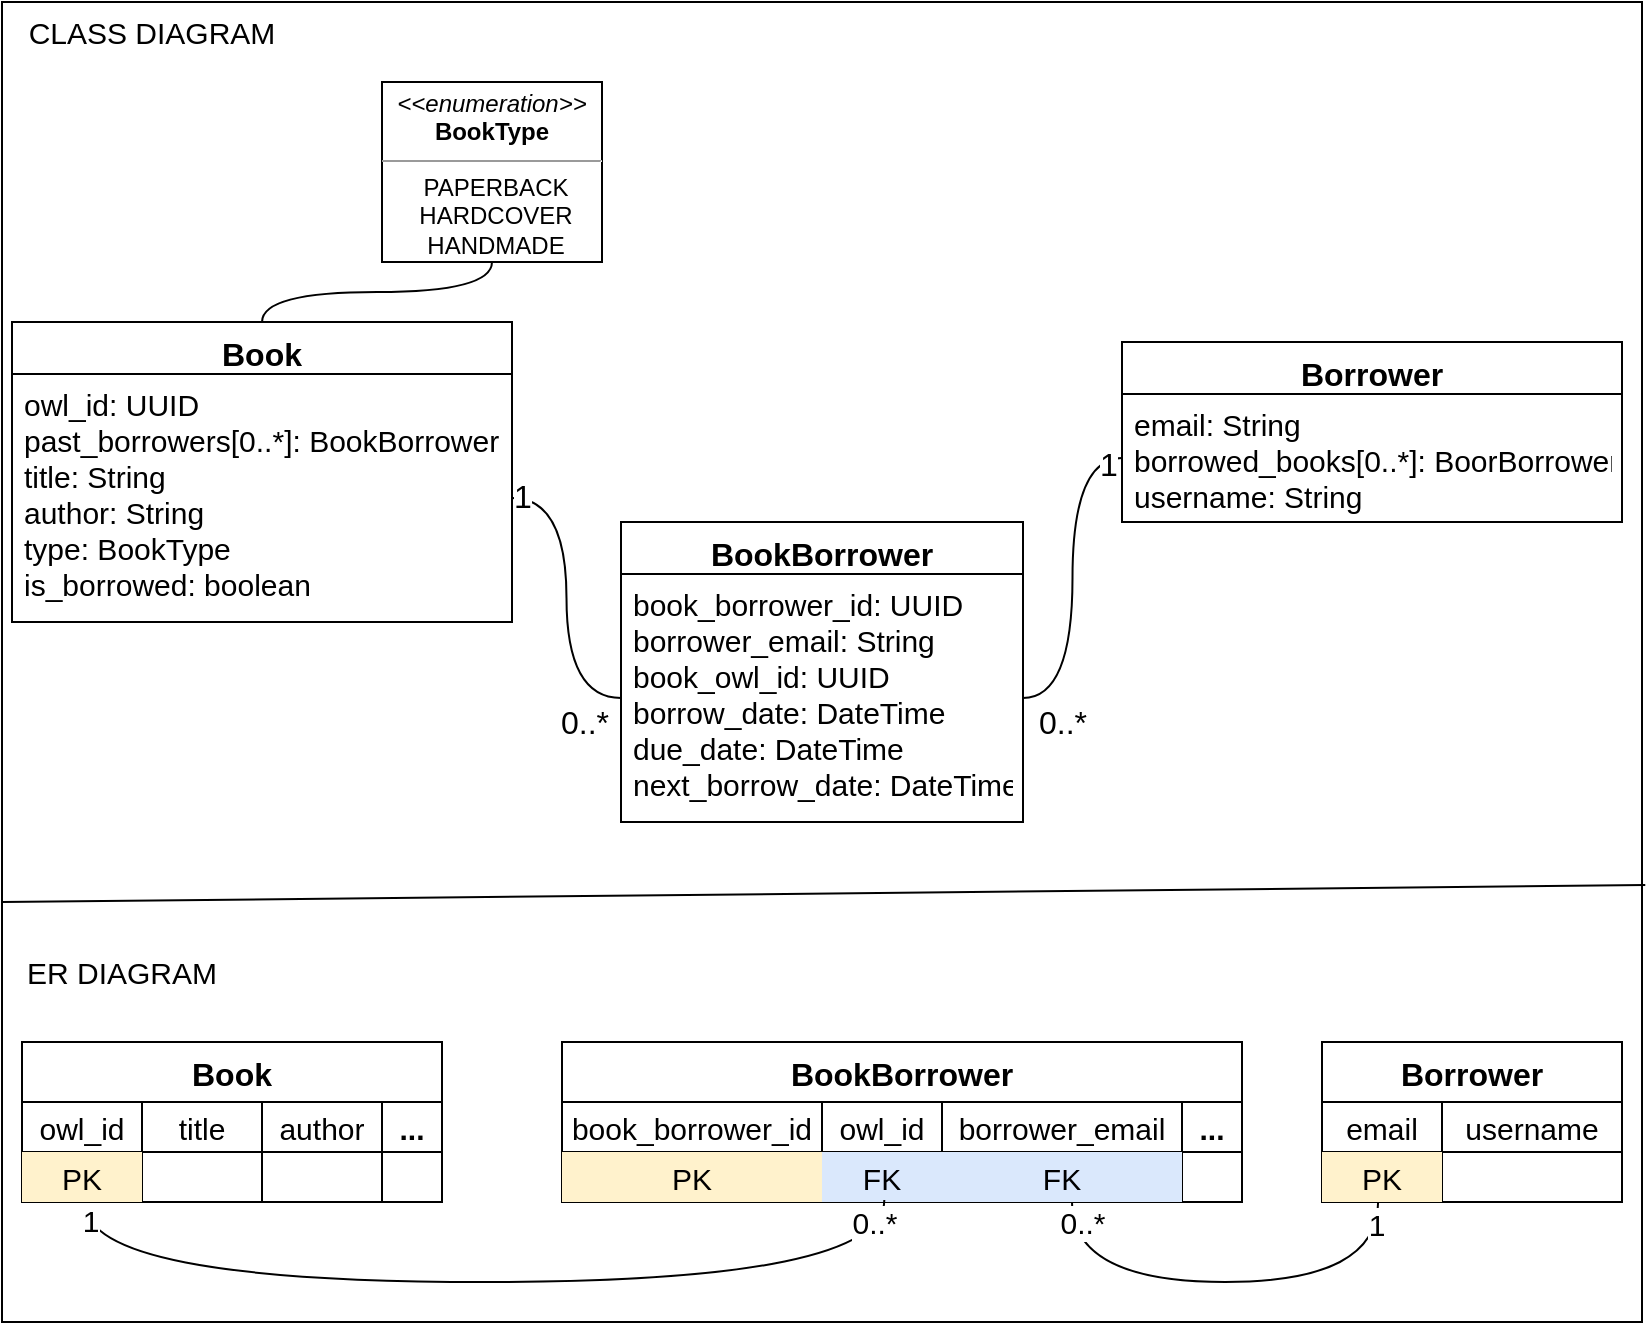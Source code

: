 <mxfile version="20.8.3" type="device"><diagram id="zBIR7R4qxC9TFQk_XNGo" name="Page-1"><mxGraphModel dx="374" dy="231" grid="1" gridSize="10" guides="1" tooltips="1" connect="1" arrows="1" fold="1" page="1" pageScale="1" pageWidth="827" pageHeight="1169" background="none" math="0" shadow="0"><root><mxCell id="0"/><mxCell id="1" parent="0"/><mxCell id="doiPU5CwBhZXD-44V-gz-80" value="" style="rounded=0;whiteSpace=wrap;html=1;fontSize=15;" vertex="1" parent="1"><mxGeometry width="820" height="660" as="geometry"/></mxCell><mxCell id="doiPU5CwBhZXD-44V-gz-1" value="Book" style="swimlane;fontStyle=1;align=center;verticalAlign=top;childLayout=stackLayout;horizontal=1;startSize=26;horizontalStack=0;resizeParent=1;resizeParentMax=0;resizeLast=0;collapsible=1;marginBottom=0;fontSize=16;" vertex="1" parent="1"><mxGeometry x="5" y="160" width="250" height="150" as="geometry"/></mxCell><mxCell id="doiPU5CwBhZXD-44V-gz-2" value="owl_id: UUID&#10;past_borrowers[0..*]: BookBorrower&#10;title: String&#10;author: String&#10;type: BookType&#10;is_borrowed: boolean" style="text;strokeColor=none;fillColor=none;align=left;verticalAlign=top;spacingLeft=4;spacingRight=4;overflow=hidden;rotatable=0;points=[[0,0.5],[1,0.5]];portConstraint=eastwest;fontSize=15;" vertex="1" parent="doiPU5CwBhZXD-44V-gz-1"><mxGeometry y="26" width="250" height="124" as="geometry"/></mxCell><mxCell id="doiPU5CwBhZXD-44V-gz-10" value="&lt;p style=&quot;margin: 4px 0px 0px;&quot;&gt;&lt;i&gt;&amp;lt;&amp;lt;enumeration&amp;gt;&amp;gt;&lt;/i&gt;&lt;br&gt;&lt;b&gt;BookType&lt;/b&gt;&lt;/p&gt;&lt;hr size=&quot;1&quot;&gt;&lt;p style=&quot;margin:0px;margin-left:4px;&quot;&gt;PAPERBACK&lt;/p&gt;&lt;p style=&quot;margin:0px;margin-left:4px;&quot;&gt;HARDCOVER&lt;/p&gt;&lt;p style=&quot;margin:0px;margin-left:4px;&quot;&gt;HANDMADE&lt;/p&gt;" style="verticalAlign=top;align=center;overflow=fill;fontSize=12;fontFamily=Helvetica;html=1;" vertex="1" parent="1"><mxGeometry x="190" y="40" width="110" height="90" as="geometry"/></mxCell><mxCell id="doiPU5CwBhZXD-44V-gz-15" value="BookBorrower" style="swimlane;fontStyle=1;align=center;verticalAlign=top;childLayout=stackLayout;horizontal=1;startSize=26;horizontalStack=0;resizeParent=1;resizeParentMax=0;resizeLast=0;collapsible=1;marginBottom=0;fontSize=16;" vertex="1" parent="1"><mxGeometry x="309.5" y="260" width="201" height="150" as="geometry"/></mxCell><mxCell id="doiPU5CwBhZXD-44V-gz-16" value="book_borrower_id: UUID&#10;borrower_email: String&#10;book_owl_id: UUID&#10;borrow_date: DateTime&#10;due_date: DateTime&#10;next_borrow_date: DateTime" style="text;strokeColor=none;fillColor=none;align=left;verticalAlign=top;spacingLeft=4;spacingRight=4;overflow=hidden;rotatable=0;points=[[0,0.5],[1,0.5]];portConstraint=eastwest;fontSize=15;" vertex="1" parent="doiPU5CwBhZXD-44V-gz-15"><mxGeometry y="26" width="201" height="124" as="geometry"/></mxCell><mxCell id="doiPU5CwBhZXD-44V-gz-19" value="Borrower" style="swimlane;fontStyle=1;align=center;verticalAlign=top;childLayout=stackLayout;horizontal=1;startSize=26;horizontalStack=0;resizeParent=1;resizeParentMax=0;resizeLast=0;collapsible=1;marginBottom=0;fontSize=16;" vertex="1" parent="1"><mxGeometry x="560" y="170" width="250" height="90" as="geometry"/></mxCell><mxCell id="doiPU5CwBhZXD-44V-gz-20" value="email: String&#10;borrowed_books[0..*]: BoorBorrower&#10;username: String" style="text;strokeColor=none;fillColor=none;align=left;verticalAlign=top;spacingLeft=4;spacingRight=4;overflow=hidden;rotatable=0;points=[[0,0.5],[1,0.5]];portConstraint=eastwest;fontSize=15;" vertex="1" parent="doiPU5CwBhZXD-44V-gz-19"><mxGeometry y="26" width="250" height="64" as="geometry"/></mxCell><mxCell id="doiPU5CwBhZXD-44V-gz-23" value="" style="endArrow=none;html=1;rounded=0;fontSize=12;startSize=8;endSize=8;curved=1;entryX=1;entryY=0.5;entryDx=0;entryDy=0;edgeStyle=orthogonalEdgeStyle;" edge="1" parent="1" source="doiPU5CwBhZXD-44V-gz-16" target="doiPU5CwBhZXD-44V-gz-2"><mxGeometry width="50" height="50" relative="1" as="geometry"><mxPoint x="260" y="238" as="sourcePoint"/><mxPoint x="450" y="220" as="targetPoint"/></mxGeometry></mxCell><mxCell id="doiPU5CwBhZXD-44V-gz-32" value="1" style="edgeLabel;html=1;align=center;verticalAlign=middle;resizable=0;points=[];fontSize=16;" vertex="1" connectable="0" parent="doiPU5CwBhZXD-44V-gz-23"><mxGeometry x="0.941" y="-1" relative="1" as="geometry"><mxPoint as="offset"/></mxGeometry></mxCell><mxCell id="doiPU5CwBhZXD-44V-gz-33" value="0..*" style="edgeLabel;html=1;align=center;verticalAlign=middle;resizable=0;points=[];fontSize=16;" vertex="1" connectable="0" parent="doiPU5CwBhZXD-44V-gz-23"><mxGeometry x="-0.93" relative="1" as="geometry"><mxPoint x="-13" y="12" as="offset"/></mxGeometry></mxCell><mxCell id="doiPU5CwBhZXD-44V-gz-24" value="" style="endArrow=none;html=1;rounded=0;fontSize=12;startSize=8;endSize=8;curved=1;entryX=0.5;entryY=1;entryDx=0;entryDy=0;exitX=0.5;exitY=0;exitDx=0;exitDy=0;edgeStyle=orthogonalEdgeStyle;" edge="1" parent="1" source="doiPU5CwBhZXD-44V-gz-1" target="doiPU5CwBhZXD-44V-gz-10"><mxGeometry width="50" height="50" relative="1" as="geometry"><mxPoint x="400" y="270" as="sourcePoint"/><mxPoint x="450" y="220" as="targetPoint"/></mxGeometry></mxCell><mxCell id="doiPU5CwBhZXD-44V-gz-31" value="" style="endArrow=none;html=1;rounded=0;fontSize=12;startSize=8;endSize=8;curved=1;exitX=1;exitY=0.5;exitDx=0;exitDy=0;entryX=0;entryY=0.5;entryDx=0;entryDy=0;edgeStyle=orthogonalEdgeStyle;" edge="1" parent="1" source="doiPU5CwBhZXD-44V-gz-16" target="doiPU5CwBhZXD-44V-gz-20"><mxGeometry width="50" height="50" relative="1" as="geometry"><mxPoint x="360" y="300" as="sourcePoint"/><mxPoint x="680" y="350" as="targetPoint"/></mxGeometry></mxCell><mxCell id="doiPU5CwBhZXD-44V-gz-34" value="0..*" style="edgeLabel;html=1;align=center;verticalAlign=middle;resizable=0;points=[];fontSize=16;" vertex="1" connectable="0" parent="doiPU5CwBhZXD-44V-gz-31"><mxGeometry x="-0.891" y="6" relative="1" as="geometry"><mxPoint x="10" y="18" as="offset"/></mxGeometry></mxCell><mxCell id="doiPU5CwBhZXD-44V-gz-35" value="1" style="edgeLabel;html=1;align=center;verticalAlign=middle;resizable=0;points=[];fontSize=16;" vertex="1" connectable="0" parent="doiPU5CwBhZXD-44V-gz-31"><mxGeometry x="0.915" y="-3" relative="1" as="geometry"><mxPoint as="offset"/></mxGeometry></mxCell><mxCell id="doiPU5CwBhZXD-44V-gz-36" value="Book" style="shape=table;startSize=30;container=1;collapsible=0;childLayout=tableLayout;fontStyle=1;align=center;fontSize=16;" vertex="1" parent="1"><mxGeometry x="10" y="520" width="210" height="80" as="geometry"/></mxCell><mxCell id="doiPU5CwBhZXD-44V-gz-37" value="" style="shape=tableRow;horizontal=0;startSize=0;swimlaneHead=0;swimlaneBody=0;top=0;left=0;bottom=0;right=0;collapsible=0;dropTarget=0;fillColor=none;points=[[0,0.5],[1,0.5]];portConstraint=eastwest;fontSize=16;" vertex="1" parent="doiPU5CwBhZXD-44V-gz-36"><mxGeometry y="30" width="210" height="25" as="geometry"/></mxCell><mxCell id="doiPU5CwBhZXD-44V-gz-38" value="owl_id" style="shape=partialRectangle;html=1;whiteSpace=wrap;connectable=0;fillColor=none;top=0;left=0;bottom=0;right=0;overflow=hidden;fontSize=15;" vertex="1" parent="doiPU5CwBhZXD-44V-gz-37"><mxGeometry width="60" height="25" as="geometry"><mxRectangle width="60" height="25" as="alternateBounds"/></mxGeometry></mxCell><mxCell id="doiPU5CwBhZXD-44V-gz-39" value="title" style="shape=partialRectangle;html=1;whiteSpace=wrap;connectable=0;fillColor=none;top=0;left=0;bottom=0;right=0;overflow=hidden;fontSize=15;" vertex="1" parent="doiPU5CwBhZXD-44V-gz-37"><mxGeometry x="60" width="60" height="25" as="geometry"><mxRectangle width="60" height="25" as="alternateBounds"/></mxGeometry></mxCell><mxCell id="doiPU5CwBhZXD-44V-gz-40" value="author" style="shape=partialRectangle;html=1;whiteSpace=wrap;connectable=0;fillColor=none;top=0;left=0;bottom=0;right=0;overflow=hidden;fontSize=15;" vertex="1" parent="doiPU5CwBhZXD-44V-gz-37"><mxGeometry x="120" width="60" height="25" as="geometry"><mxRectangle width="60" height="25" as="alternateBounds"/></mxGeometry></mxCell><mxCell id="doiPU5CwBhZXD-44V-gz-49" value="&lt;b&gt;...&lt;/b&gt;" style="shape=partialRectangle;html=1;whiteSpace=wrap;connectable=0;fillColor=none;top=0;left=0;bottom=0;right=0;overflow=hidden;fontSize=15;" vertex="1" parent="doiPU5CwBhZXD-44V-gz-37"><mxGeometry x="180" width="30" height="25" as="geometry"><mxRectangle width="30" height="25" as="alternateBounds"/></mxGeometry></mxCell><mxCell id="doiPU5CwBhZXD-44V-gz-41" value="" style="shape=tableRow;horizontal=0;startSize=0;swimlaneHead=0;swimlaneBody=0;top=0;left=0;bottom=0;right=0;collapsible=0;dropTarget=0;fillColor=none;points=[[0,0.5],[1,0.5]];portConstraint=eastwest;fontSize=16;" vertex="1" parent="doiPU5CwBhZXD-44V-gz-36"><mxGeometry y="55" width="210" height="25" as="geometry"/></mxCell><mxCell id="doiPU5CwBhZXD-44V-gz-42" value="PK" style="shape=partialRectangle;html=1;whiteSpace=wrap;connectable=0;fillColor=#fff2cc;top=0;left=0;bottom=0;right=0;overflow=hidden;fontSize=15;strokeColor=#d6b656;" vertex="1" parent="doiPU5CwBhZXD-44V-gz-41"><mxGeometry width="60" height="25" as="geometry"><mxRectangle width="60" height="25" as="alternateBounds"/></mxGeometry></mxCell><mxCell id="doiPU5CwBhZXD-44V-gz-43" value="" style="shape=partialRectangle;html=1;whiteSpace=wrap;connectable=0;fillColor=none;top=0;left=0;bottom=0;right=0;overflow=hidden;fontSize=15;" vertex="1" parent="doiPU5CwBhZXD-44V-gz-41"><mxGeometry x="60" width="60" height="25" as="geometry"><mxRectangle width="60" height="25" as="alternateBounds"/></mxGeometry></mxCell><mxCell id="doiPU5CwBhZXD-44V-gz-44" value="" style="shape=partialRectangle;html=1;whiteSpace=wrap;connectable=0;fillColor=none;top=0;left=0;bottom=0;right=0;overflow=hidden;fontSize=15;" vertex="1" parent="doiPU5CwBhZXD-44V-gz-41"><mxGeometry x="120" width="60" height="25" as="geometry"><mxRectangle width="60" height="25" as="alternateBounds"/></mxGeometry></mxCell><mxCell id="doiPU5CwBhZXD-44V-gz-50" style="shape=partialRectangle;html=1;whiteSpace=wrap;connectable=0;fillColor=none;top=0;left=0;bottom=0;right=0;overflow=hidden;fontSize=15;" vertex="1" parent="doiPU5CwBhZXD-44V-gz-41"><mxGeometry x="180" width="30" height="25" as="geometry"><mxRectangle width="30" height="25" as="alternateBounds"/></mxGeometry></mxCell><mxCell id="doiPU5CwBhZXD-44V-gz-51" value="BookBorrower" style="shape=table;startSize=30;container=1;collapsible=0;childLayout=tableLayout;fontStyle=1;align=center;fontSize=16;" vertex="1" parent="1"><mxGeometry x="280" y="520" width="340" height="80" as="geometry"/></mxCell><mxCell id="doiPU5CwBhZXD-44V-gz-52" value="" style="shape=tableRow;horizontal=0;startSize=0;swimlaneHead=0;swimlaneBody=0;top=0;left=0;bottom=0;right=0;collapsible=0;dropTarget=0;fillColor=none;points=[[0,0.5],[1,0.5]];portConstraint=eastwest;fontSize=16;" vertex="1" parent="doiPU5CwBhZXD-44V-gz-51"><mxGeometry y="30" width="340" height="25" as="geometry"/></mxCell><mxCell id="doiPU5CwBhZXD-44V-gz-53" value="book_borrower_id" style="shape=partialRectangle;html=1;whiteSpace=wrap;connectable=0;fillColor=none;top=0;left=0;bottom=0;right=0;overflow=hidden;fontSize=15;" vertex="1" parent="doiPU5CwBhZXD-44V-gz-52"><mxGeometry width="130" height="25" as="geometry"><mxRectangle width="130" height="25" as="alternateBounds"/></mxGeometry></mxCell><mxCell id="doiPU5CwBhZXD-44V-gz-54" value="owl_id" style="shape=partialRectangle;html=1;whiteSpace=wrap;connectable=0;fillColor=none;top=0;left=0;bottom=0;right=0;overflow=hidden;fontSize=15;" vertex="1" parent="doiPU5CwBhZXD-44V-gz-52"><mxGeometry x="130" width="60" height="25" as="geometry"><mxRectangle width="60" height="25" as="alternateBounds"/></mxGeometry></mxCell><mxCell id="doiPU5CwBhZXD-44V-gz-55" value="borrower_email" style="shape=partialRectangle;html=1;whiteSpace=wrap;connectable=0;fillColor=none;top=0;left=0;bottom=0;right=0;overflow=hidden;fontSize=15;" vertex="1" parent="doiPU5CwBhZXD-44V-gz-52"><mxGeometry x="190" width="120" height="25" as="geometry"><mxRectangle width="120" height="25" as="alternateBounds"/></mxGeometry></mxCell><mxCell id="doiPU5CwBhZXD-44V-gz-56" value="&lt;b&gt;...&lt;/b&gt;" style="shape=partialRectangle;html=1;whiteSpace=wrap;connectable=0;fillColor=none;top=0;left=0;bottom=0;right=0;overflow=hidden;fontSize=15;" vertex="1" parent="doiPU5CwBhZXD-44V-gz-52"><mxGeometry x="310" width="30" height="25" as="geometry"><mxRectangle width="30" height="25" as="alternateBounds"/></mxGeometry></mxCell><mxCell id="doiPU5CwBhZXD-44V-gz-57" value="" style="shape=tableRow;horizontal=0;startSize=0;swimlaneHead=0;swimlaneBody=0;top=0;left=0;bottom=0;right=0;collapsible=0;dropTarget=0;fillColor=none;points=[[0,0.5],[1,0.5]];portConstraint=eastwest;fontSize=16;" vertex="1" parent="doiPU5CwBhZXD-44V-gz-51"><mxGeometry y="55" width="340" height="25" as="geometry"/></mxCell><mxCell id="doiPU5CwBhZXD-44V-gz-58" value="PK" style="shape=partialRectangle;html=1;whiteSpace=wrap;connectable=0;fillColor=#fff2cc;top=0;left=0;bottom=0;right=0;overflow=hidden;fontSize=15;strokeColor=#d6b656;" vertex="1" parent="doiPU5CwBhZXD-44V-gz-57"><mxGeometry width="130" height="25" as="geometry"><mxRectangle width="130" height="25" as="alternateBounds"/></mxGeometry></mxCell><mxCell id="doiPU5CwBhZXD-44V-gz-59" value="FK" style="shape=partialRectangle;html=1;whiteSpace=wrap;connectable=0;fillColor=#dae8fc;top=0;left=0;bottom=0;right=0;overflow=hidden;fontSize=15;strokeColor=#6c8ebf;" vertex="1" parent="doiPU5CwBhZXD-44V-gz-57"><mxGeometry x="130" width="60" height="25" as="geometry"><mxRectangle width="60" height="25" as="alternateBounds"/></mxGeometry></mxCell><mxCell id="doiPU5CwBhZXD-44V-gz-60" value="FK" style="shape=partialRectangle;html=1;whiteSpace=wrap;connectable=0;fillColor=#dae8fc;top=0;left=0;bottom=0;right=0;overflow=hidden;fontSize=15;strokeColor=#6c8ebf;" vertex="1" parent="doiPU5CwBhZXD-44V-gz-57"><mxGeometry x="190" width="120" height="25" as="geometry"><mxRectangle width="120" height="25" as="alternateBounds"/></mxGeometry></mxCell><mxCell id="doiPU5CwBhZXD-44V-gz-61" style="shape=partialRectangle;html=1;whiteSpace=wrap;connectable=0;fillColor=none;top=0;left=0;bottom=0;right=0;overflow=hidden;fontSize=15;" vertex="1" parent="doiPU5CwBhZXD-44V-gz-57"><mxGeometry x="310" width="30" height="25" as="geometry"><mxRectangle width="30" height="25" as="alternateBounds"/></mxGeometry></mxCell><mxCell id="doiPU5CwBhZXD-44V-gz-62" value="Borrower" style="shape=table;startSize=30;container=1;collapsible=0;childLayout=tableLayout;fontStyle=1;align=center;fontSize=16;" vertex="1" parent="1"><mxGeometry x="660" y="520" width="150" height="80" as="geometry"/></mxCell><mxCell id="doiPU5CwBhZXD-44V-gz-63" value="" style="shape=tableRow;horizontal=0;startSize=0;swimlaneHead=0;swimlaneBody=0;top=0;left=0;bottom=0;right=0;collapsible=0;dropTarget=0;fillColor=none;points=[[0,0.5],[1,0.5]];portConstraint=eastwest;fontSize=16;" vertex="1" parent="doiPU5CwBhZXD-44V-gz-62"><mxGeometry y="30" width="150" height="25" as="geometry"/></mxCell><mxCell id="doiPU5CwBhZXD-44V-gz-64" value="email" style="shape=partialRectangle;html=1;whiteSpace=wrap;connectable=0;fillColor=none;top=0;left=0;bottom=0;right=0;overflow=hidden;fontSize=15;" vertex="1" parent="doiPU5CwBhZXD-44V-gz-63"><mxGeometry width="60" height="25" as="geometry"><mxRectangle width="60" height="25" as="alternateBounds"/></mxGeometry></mxCell><mxCell id="doiPU5CwBhZXD-44V-gz-65" value="username" style="shape=partialRectangle;html=1;whiteSpace=wrap;connectable=0;fillColor=none;top=0;left=0;bottom=0;right=0;overflow=hidden;fontSize=15;" vertex="1" parent="doiPU5CwBhZXD-44V-gz-63"><mxGeometry x="60" width="90" height="25" as="geometry"><mxRectangle width="90" height="25" as="alternateBounds"/></mxGeometry></mxCell><mxCell id="doiPU5CwBhZXD-44V-gz-68" value="" style="shape=tableRow;horizontal=0;startSize=0;swimlaneHead=0;swimlaneBody=0;top=0;left=0;bottom=0;right=0;collapsible=0;dropTarget=0;fillColor=none;points=[[0,0.5],[1,0.5]];portConstraint=eastwest;fontSize=16;" vertex="1" parent="doiPU5CwBhZXD-44V-gz-62"><mxGeometry y="55" width="150" height="25" as="geometry"/></mxCell><mxCell id="doiPU5CwBhZXD-44V-gz-69" value="PK" style="shape=partialRectangle;html=1;whiteSpace=wrap;connectable=0;fillColor=#fff2cc;top=0;left=0;bottom=0;right=0;overflow=hidden;fontSize=15;strokeColor=#d6b656;" vertex="1" parent="doiPU5CwBhZXD-44V-gz-68"><mxGeometry width="60" height="25" as="geometry"><mxRectangle width="60" height="25" as="alternateBounds"/></mxGeometry></mxCell><mxCell id="doiPU5CwBhZXD-44V-gz-70" value="" style="shape=partialRectangle;html=1;whiteSpace=wrap;connectable=0;fillColor=none;top=0;left=0;bottom=0;right=0;overflow=hidden;fontSize=15;" vertex="1" parent="doiPU5CwBhZXD-44V-gz-68"><mxGeometry x="60" width="90" height="25" as="geometry"><mxRectangle width="90" height="25" as="alternateBounds"/></mxGeometry></mxCell><mxCell id="doiPU5CwBhZXD-44V-gz-73" value="" style="endArrow=none;html=1;rounded=0;fontSize=15;startSize=8;endSize=8;curved=1;edgeStyle=orthogonalEdgeStyle;exitX=0.474;exitY=0.96;exitDx=0;exitDy=0;exitPerimeter=0;entryX=0.152;entryY=1.04;entryDx=0;entryDy=0;entryPerimeter=0;" edge="1" parent="1" source="doiPU5CwBhZXD-44V-gz-57" target="doiPU5CwBhZXD-44V-gz-41"><mxGeometry width="50" height="50" relative="1" as="geometry"><mxPoint x="420" y="670" as="sourcePoint"/><mxPoint x="60" y="670" as="targetPoint"/><Array as="points"><mxPoint x="441" y="640"/><mxPoint x="42" y="640"/></Array></mxGeometry></mxCell><mxCell id="doiPU5CwBhZXD-44V-gz-76" value="1" style="edgeLabel;html=1;align=center;verticalAlign=middle;resizable=0;points=[];fontSize=15;" vertex="1" connectable="0" parent="doiPU5CwBhZXD-44V-gz-73"><mxGeometry x="0.968" y="-2" relative="1" as="geometry"><mxPoint as="offset"/></mxGeometry></mxCell><mxCell id="doiPU5CwBhZXD-44V-gz-77" value="0..*" style="edgeLabel;html=1;align=center;verticalAlign=middle;resizable=0;points=[];fontSize=15;" vertex="1" connectable="0" parent="doiPU5CwBhZXD-44V-gz-73"><mxGeometry x="-0.956" y="-5" relative="1" as="geometry"><mxPoint as="offset"/></mxGeometry></mxCell><mxCell id="doiPU5CwBhZXD-44V-gz-75" value="" style="endArrow=none;html=1;rounded=0;fontSize=15;startSize=8;endSize=8;curved=1;edgeStyle=orthogonalEdgeStyle;entryX=0.75;entryY=1;entryDx=0;entryDy=0;exitX=0.187;exitY=1;exitDx=0;exitDy=0;exitPerimeter=0;" edge="1" parent="1" source="doiPU5CwBhZXD-44V-gz-68" target="doiPU5CwBhZXD-44V-gz-51"><mxGeometry width="50" height="50" relative="1" as="geometry"><mxPoint x="500" y="700" as="sourcePoint"/><mxPoint x="550" y="650" as="targetPoint"/><Array as="points"><mxPoint x="688" y="640"/><mxPoint x="535" y="640"/></Array></mxGeometry></mxCell><mxCell id="doiPU5CwBhZXD-44V-gz-78" value="1" style="edgeLabel;html=1;align=center;verticalAlign=middle;resizable=0;points=[];fontSize=15;" vertex="1" connectable="0" parent="doiPU5CwBhZXD-44V-gz-75"><mxGeometry x="-0.909" y="-1" relative="1" as="geometry"><mxPoint as="offset"/></mxGeometry></mxCell><mxCell id="doiPU5CwBhZXD-44V-gz-79" value="0..*" style="edgeLabel;html=1;align=center;verticalAlign=middle;resizable=0;points=[];fontSize=15;" vertex="1" connectable="0" parent="doiPU5CwBhZXD-44V-gz-75"><mxGeometry x="0.94" y="-2" relative="1" as="geometry"><mxPoint x="3" y="3" as="offset"/></mxGeometry></mxCell><mxCell id="doiPU5CwBhZXD-44V-gz-81" value="CLASS DIAGRAM" style="text;html=1;strokeColor=none;fillColor=none;align=center;verticalAlign=middle;whiteSpace=wrap;rounded=0;fontSize=15;" vertex="1" parent="1"><mxGeometry width="150" height="30" as="geometry"/></mxCell><mxCell id="doiPU5CwBhZXD-44V-gz-82" value="ER DIAGRAM" style="text;html=1;strokeColor=none;fillColor=none;align=center;verticalAlign=middle;whiteSpace=wrap;rounded=0;fontSize=15;" vertex="1" parent="1"><mxGeometry y="470" width="120" height="30" as="geometry"/></mxCell><mxCell id="doiPU5CwBhZXD-44V-gz-83" value="" style="endArrow=none;html=1;rounded=0;fontSize=15;startSize=8;endSize=8;curved=1;entryX=1.002;entryY=0.669;entryDx=0;entryDy=0;entryPerimeter=0;" edge="1" parent="1" target="doiPU5CwBhZXD-44V-gz-80"><mxGeometry width="50" height="50" relative="1" as="geometry"><mxPoint y="450" as="sourcePoint"/><mxPoint x="340" y="450" as="targetPoint"/></mxGeometry></mxCell></root></mxGraphModel></diagram></mxfile>